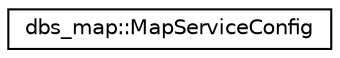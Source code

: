 digraph "Graphical Class Hierarchy"
{
 // LATEX_PDF_SIZE
  edge [fontname="Helvetica",fontsize="10",labelfontname="Helvetica",labelfontsize="10"];
  node [fontname="Helvetica",fontsize="10",shape=record];
  rankdir="LR";
  Node0 [label="dbs_map::MapServiceConfig",height=0.2,width=0.4,color="black", fillcolor="white", style="filled",URL="$structdbs__map_1_1MapServiceConfig.html",tooltip="Configuration structure for the MapService class."];
}
